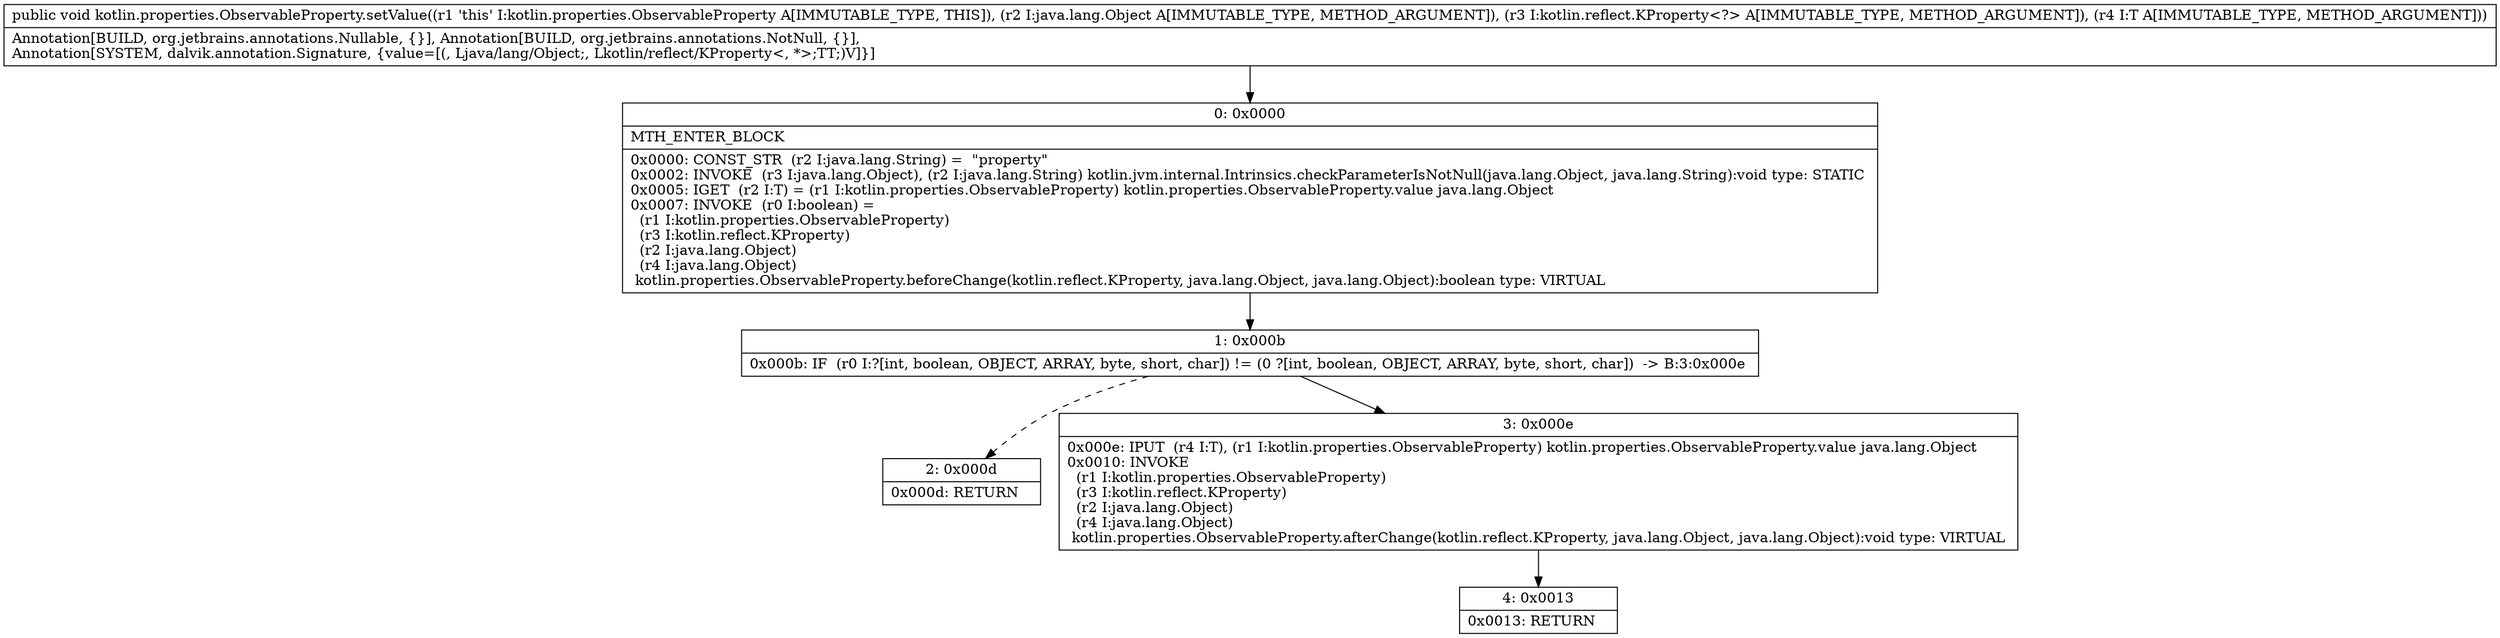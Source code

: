 digraph "CFG forkotlin.properties.ObservableProperty.setValue(Ljava\/lang\/Object;Lkotlin\/reflect\/KProperty;Ljava\/lang\/Object;)V" {
Node_0 [shape=record,label="{0\:\ 0x0000|MTH_ENTER_BLOCK\l|0x0000: CONST_STR  (r2 I:java.lang.String) =  \"property\" \l0x0002: INVOKE  (r3 I:java.lang.Object), (r2 I:java.lang.String) kotlin.jvm.internal.Intrinsics.checkParameterIsNotNull(java.lang.Object, java.lang.String):void type: STATIC \l0x0005: IGET  (r2 I:T) = (r1 I:kotlin.properties.ObservableProperty) kotlin.properties.ObservableProperty.value java.lang.Object \l0x0007: INVOKE  (r0 I:boolean) = \l  (r1 I:kotlin.properties.ObservableProperty)\l  (r3 I:kotlin.reflect.KProperty)\l  (r2 I:java.lang.Object)\l  (r4 I:java.lang.Object)\l kotlin.properties.ObservableProperty.beforeChange(kotlin.reflect.KProperty, java.lang.Object, java.lang.Object):boolean type: VIRTUAL \l}"];
Node_1 [shape=record,label="{1\:\ 0x000b|0x000b: IF  (r0 I:?[int, boolean, OBJECT, ARRAY, byte, short, char]) != (0 ?[int, boolean, OBJECT, ARRAY, byte, short, char])  \-\> B:3:0x000e \l}"];
Node_2 [shape=record,label="{2\:\ 0x000d|0x000d: RETURN   \l}"];
Node_3 [shape=record,label="{3\:\ 0x000e|0x000e: IPUT  (r4 I:T), (r1 I:kotlin.properties.ObservableProperty) kotlin.properties.ObservableProperty.value java.lang.Object \l0x0010: INVOKE  \l  (r1 I:kotlin.properties.ObservableProperty)\l  (r3 I:kotlin.reflect.KProperty)\l  (r2 I:java.lang.Object)\l  (r4 I:java.lang.Object)\l kotlin.properties.ObservableProperty.afterChange(kotlin.reflect.KProperty, java.lang.Object, java.lang.Object):void type: VIRTUAL \l}"];
Node_4 [shape=record,label="{4\:\ 0x0013|0x0013: RETURN   \l}"];
MethodNode[shape=record,label="{public void kotlin.properties.ObservableProperty.setValue((r1 'this' I:kotlin.properties.ObservableProperty A[IMMUTABLE_TYPE, THIS]), (r2 I:java.lang.Object A[IMMUTABLE_TYPE, METHOD_ARGUMENT]), (r3 I:kotlin.reflect.KProperty\<?\> A[IMMUTABLE_TYPE, METHOD_ARGUMENT]), (r4 I:T A[IMMUTABLE_TYPE, METHOD_ARGUMENT]))  | Annotation[BUILD, org.jetbrains.annotations.Nullable, \{\}], Annotation[BUILD, org.jetbrains.annotations.NotNull, \{\}], \lAnnotation[SYSTEM, dalvik.annotation.Signature, \{value=[(, Ljava\/lang\/Object;, Lkotlin\/reflect\/KProperty\<, *\>;TT;)V]\}]\l}"];
MethodNode -> Node_0;
Node_0 -> Node_1;
Node_1 -> Node_2[style=dashed];
Node_1 -> Node_3;
Node_3 -> Node_4;
}

